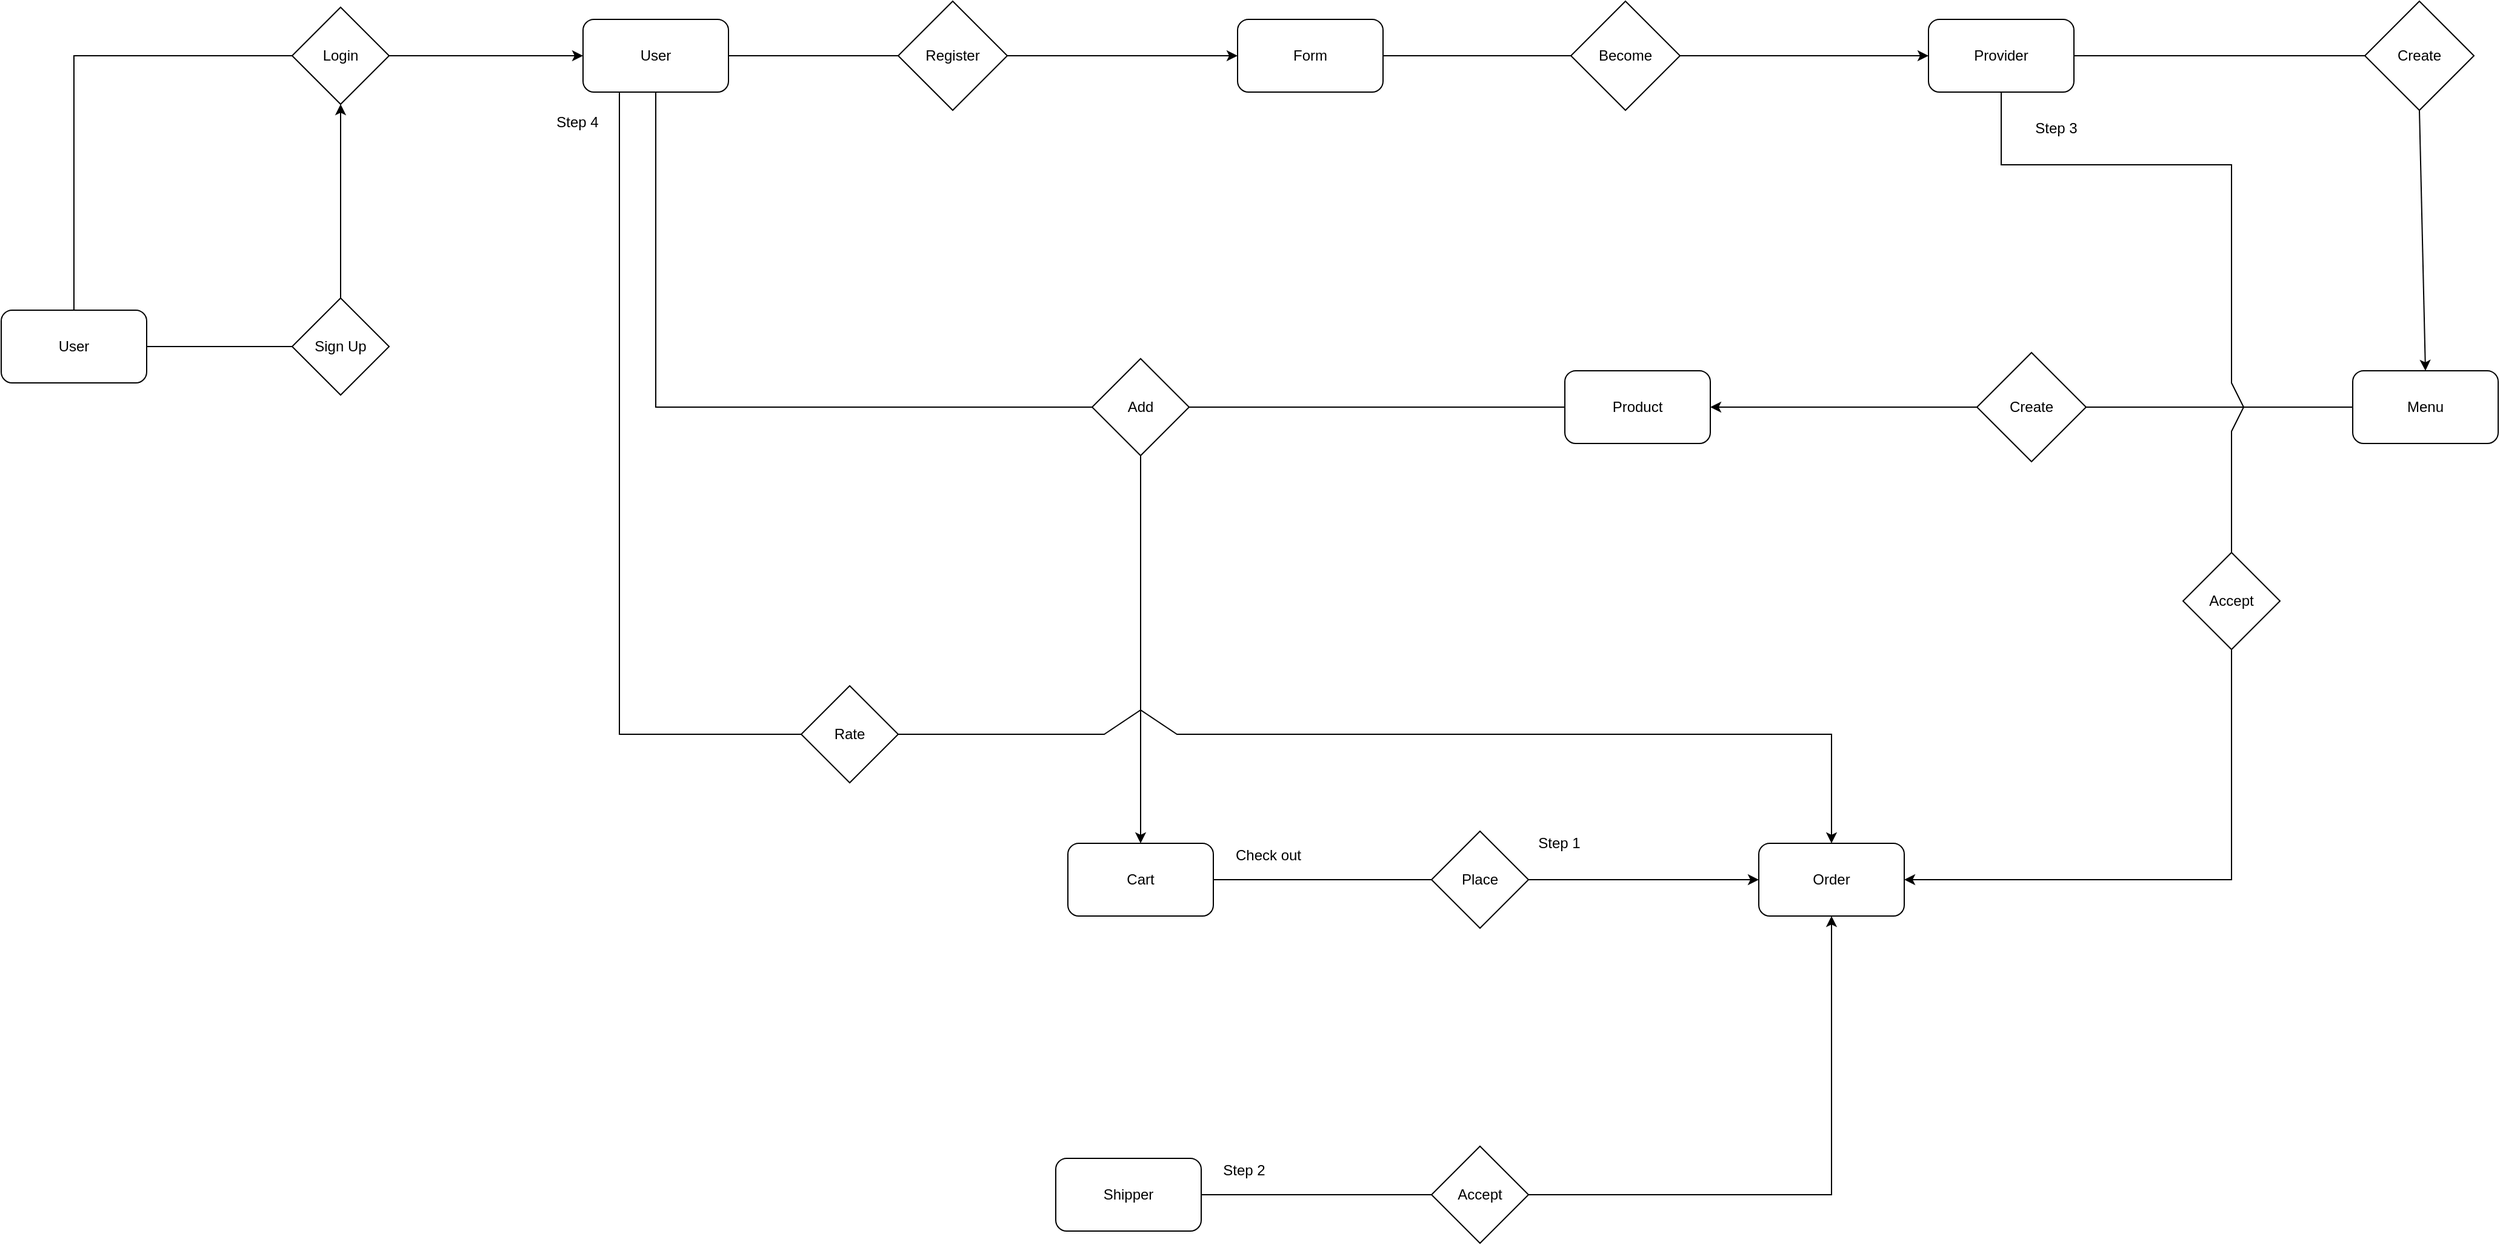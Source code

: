 <mxfile version="18.0.6" type="device"><diagram id="jg5zrBdc4ytuiQdHa0Vl" name="Page-1"><mxGraphModel dx="1770" dy="1725" grid="1" gridSize="10" guides="1" tooltips="1" connect="1" arrows="1" fold="1" page="1" pageScale="1" pageWidth="850" pageHeight="1100" math="0" shadow="0"><root><mxCell id="0"/><mxCell id="1" parent="0"/><mxCell id="OkF601YZ0cO3ytjXUbPB-1" value="User" style="rounded=1;whiteSpace=wrap;html=1;" parent="1" vertex="1"><mxGeometry x="-20" y="250" width="120" height="60" as="geometry"/></mxCell><mxCell id="OkF601YZ0cO3ytjXUbPB-2" value="User" style="rounded=1;whiteSpace=wrap;html=1;" parent="1" vertex="1"><mxGeometry x="460" y="10" width="120" height="60" as="geometry"/></mxCell><mxCell id="OkF601YZ0cO3ytjXUbPB-3" value="Login" style="rhombus;whiteSpace=wrap;html=1;" parent="1" vertex="1"><mxGeometry x="220" width="80" height="80" as="geometry"/></mxCell><mxCell id="OkF601YZ0cO3ytjXUbPB-5" value="" style="endArrow=none;html=1;rounded=0;exitX=0.5;exitY=0;exitDx=0;exitDy=0;entryX=0;entryY=0.5;entryDx=0;entryDy=0;" parent="1" source="OkF601YZ0cO3ytjXUbPB-1" target="OkF601YZ0cO3ytjXUbPB-3" edge="1"><mxGeometry width="50" height="50" relative="1" as="geometry"><mxPoint x="190" y="160" as="sourcePoint"/><mxPoint x="240" y="110" as="targetPoint"/><Array as="points"><mxPoint x="40" y="40"/></Array></mxGeometry></mxCell><mxCell id="OkF601YZ0cO3ytjXUbPB-6" value="" style="endArrow=classic;html=1;rounded=0;entryX=0;entryY=0.5;entryDx=0;entryDy=0;" parent="1" target="OkF601YZ0cO3ytjXUbPB-2" edge="1"><mxGeometry width="50" height="50" relative="1" as="geometry"><mxPoint x="300" y="40" as="sourcePoint"/><mxPoint x="300" y="30" as="targetPoint"/></mxGeometry></mxCell><mxCell id="OkF601YZ0cO3ytjXUbPB-9" value="Sign Up" style="rhombus;whiteSpace=wrap;html=1;" parent="1" vertex="1"><mxGeometry x="220" y="240" width="80" height="80" as="geometry"/></mxCell><mxCell id="OkF601YZ0cO3ytjXUbPB-10" value="" style="endArrow=classic;html=1;rounded=0;entryX=0.5;entryY=1;entryDx=0;entryDy=0;exitX=0.5;exitY=0;exitDx=0;exitDy=0;" parent="1" source="OkF601YZ0cO3ytjXUbPB-9" target="OkF601YZ0cO3ytjXUbPB-3" edge="1"><mxGeometry width="50" height="50" relative="1" as="geometry"><mxPoint x="240" y="240" as="sourcePoint"/><mxPoint x="290" y="190" as="targetPoint"/></mxGeometry></mxCell><mxCell id="OkF601YZ0cO3ytjXUbPB-12" value="" style="endArrow=none;html=1;rounded=0;exitX=1;exitY=0.5;exitDx=0;exitDy=0;entryX=0;entryY=0.5;entryDx=0;entryDy=0;" parent="1" source="OkF601YZ0cO3ytjXUbPB-1" target="OkF601YZ0cO3ytjXUbPB-9" edge="1"><mxGeometry width="50" height="50" relative="1" as="geometry"><mxPoint x="240" y="240" as="sourcePoint"/><mxPoint x="290" y="190" as="targetPoint"/></mxGeometry></mxCell><mxCell id="OkF601YZ0cO3ytjXUbPB-13" value="Form" style="rounded=1;whiteSpace=wrap;html=1;" parent="1" vertex="1"><mxGeometry x="1000" y="10" width="120" height="60" as="geometry"/></mxCell><mxCell id="OkF601YZ0cO3ytjXUbPB-14" value="Register" style="rhombus;whiteSpace=wrap;html=1;" parent="1" vertex="1"><mxGeometry x="720" y="-5" width="90" height="90" as="geometry"/></mxCell><mxCell id="OkF601YZ0cO3ytjXUbPB-15" value="" style="endArrow=none;html=1;rounded=0;exitX=1;exitY=0.5;exitDx=0;exitDy=0;entryX=0;entryY=0.5;entryDx=0;entryDy=0;" parent="1" source="OkF601YZ0cO3ytjXUbPB-2" target="OkF601YZ0cO3ytjXUbPB-14" edge="1"><mxGeometry width="50" height="50" relative="1" as="geometry"><mxPoint x="690" y="80" as="sourcePoint"/><mxPoint x="740" y="30" as="targetPoint"/></mxGeometry></mxCell><mxCell id="OkF601YZ0cO3ytjXUbPB-17" value="" style="endArrow=classic;html=1;rounded=0;entryX=0;entryY=0.5;entryDx=0;entryDy=0;exitX=1;exitY=0.5;exitDx=0;exitDy=0;" parent="1" source="OkF601YZ0cO3ytjXUbPB-14" target="OkF601YZ0cO3ytjXUbPB-13" edge="1"><mxGeometry width="50" height="50" relative="1" as="geometry"><mxPoint x="690" y="80" as="sourcePoint"/><mxPoint x="740" y="30" as="targetPoint"/></mxGeometry></mxCell><mxCell id="OkF601YZ0cO3ytjXUbPB-26" value="Provider" style="rounded=1;whiteSpace=wrap;html=1;" parent="1" vertex="1"><mxGeometry x="1570" y="10" width="120" height="60" as="geometry"/></mxCell><mxCell id="OkF601YZ0cO3ytjXUbPB-28" value="Become" style="rhombus;whiteSpace=wrap;html=1;" parent="1" vertex="1"><mxGeometry x="1275" y="-5" width="90" height="90" as="geometry"/></mxCell><mxCell id="OkF601YZ0cO3ytjXUbPB-29" value="" style="endArrow=none;html=1;rounded=0;exitX=1;exitY=0.5;exitDx=0;exitDy=0;entryX=0;entryY=0.5;entryDx=0;entryDy=0;" parent="1" source="OkF601YZ0cO3ytjXUbPB-13" target="OkF601YZ0cO3ytjXUbPB-28" edge="1"><mxGeometry width="50" height="50" relative="1" as="geometry"><mxPoint x="1250" y="50" as="sourcePoint"/><mxPoint x="1300" as="targetPoint"/></mxGeometry></mxCell><mxCell id="OkF601YZ0cO3ytjXUbPB-30" value="" style="endArrow=classic;html=1;rounded=0;entryX=0;entryY=0.5;entryDx=0;entryDy=0;exitX=1;exitY=0.5;exitDx=0;exitDy=0;" parent="1" source="OkF601YZ0cO3ytjXUbPB-28" target="OkF601YZ0cO3ytjXUbPB-26" edge="1"><mxGeometry width="50" height="50" relative="1" as="geometry"><mxPoint x="1370" y="40" as="sourcePoint"/><mxPoint x="1300" as="targetPoint"/><Array as="points"/></mxGeometry></mxCell><mxCell id="OkF601YZ0cO3ytjXUbPB-34" value="Menu" style="rounded=1;whiteSpace=wrap;html=1;" parent="1" vertex="1"><mxGeometry x="1920" y="300" width="120" height="60" as="geometry"/></mxCell><mxCell id="OkF601YZ0cO3ytjXUbPB-36" value="Create" style="rhombus;whiteSpace=wrap;html=1;" parent="1" vertex="1"><mxGeometry x="1930" y="-5" width="90" height="90" as="geometry"/></mxCell><mxCell id="OkF601YZ0cO3ytjXUbPB-38" value="" style="endArrow=none;html=1;rounded=0;exitX=1;exitY=0.5;exitDx=0;exitDy=0;entryX=0;entryY=0.5;entryDx=0;entryDy=0;" parent="1" source="OkF601YZ0cO3ytjXUbPB-26" target="OkF601YZ0cO3ytjXUbPB-36" edge="1"><mxGeometry width="50" height="50" relative="1" as="geometry"><mxPoint x="1850" y="30" as="sourcePoint"/><mxPoint x="1900" y="-20" as="targetPoint"/></mxGeometry></mxCell><mxCell id="OkF601YZ0cO3ytjXUbPB-39" value="" style="endArrow=classic;html=1;rounded=0;exitX=0.5;exitY=1;exitDx=0;exitDy=0;entryX=0.5;entryY=0;entryDx=0;entryDy=0;" parent="1" source="OkF601YZ0cO3ytjXUbPB-36" target="OkF601YZ0cO3ytjXUbPB-34" edge="1"><mxGeometry width="50" height="50" relative="1" as="geometry"><mxPoint x="1850" y="30" as="sourcePoint"/><mxPoint x="2000" y="190" as="targetPoint"/></mxGeometry></mxCell><mxCell id="OkF601YZ0cO3ytjXUbPB-40" value="Create" style="rhombus;whiteSpace=wrap;html=1;" parent="1" vertex="1"><mxGeometry x="1610" y="285" width="90" height="90" as="geometry"/></mxCell><mxCell id="OkF601YZ0cO3ytjXUbPB-41" value="Product" style="rounded=1;whiteSpace=wrap;html=1;" parent="1" vertex="1"><mxGeometry x="1270" y="300" width="120" height="60" as="geometry"/></mxCell><mxCell id="OkF601YZ0cO3ytjXUbPB-42" value="" style="endArrow=classic;html=1;rounded=0;exitX=0;exitY=0.5;exitDx=0;exitDy=0;entryX=1;entryY=0.5;entryDx=0;entryDy=0;" parent="1" source="OkF601YZ0cO3ytjXUbPB-40" target="OkF601YZ0cO3ytjXUbPB-41" edge="1"><mxGeometry width="50" height="50" relative="1" as="geometry"><mxPoint x="2160" y="340" as="sourcePoint"/><mxPoint x="1400" y="340" as="targetPoint"/></mxGeometry></mxCell><mxCell id="OkF601YZ0cO3ytjXUbPB-43" value="" style="endArrow=none;html=1;rounded=0;entryX=0;entryY=0.5;entryDx=0;entryDy=0;exitX=1;exitY=0.5;exitDx=0;exitDy=0;" parent="1" source="OkF601YZ0cO3ytjXUbPB-40" target="OkF601YZ0cO3ytjXUbPB-34" edge="1"><mxGeometry width="50" height="50" relative="1" as="geometry"><mxPoint x="1865" y="610" as="sourcePoint"/><mxPoint x="1805" y="470" as="targetPoint"/></mxGeometry></mxCell><mxCell id="OkF601YZ0cO3ytjXUbPB-44" value="Cart" style="rounded=1;whiteSpace=wrap;html=1;" parent="1" vertex="1"><mxGeometry x="860" y="690" width="120" height="60" as="geometry"/></mxCell><mxCell id="OkF601YZ0cO3ytjXUbPB-45" value="" style="endArrow=none;html=1;rounded=0;exitX=0.5;exitY=1;exitDx=0;exitDy=0;entryX=0;entryY=0.5;entryDx=0;entryDy=0;" parent="1" source="OkF601YZ0cO3ytjXUbPB-2" target="OkF601YZ0cO3ytjXUbPB-46" edge="1"><mxGeometry width="50" height="50" relative="1" as="geometry"><mxPoint x="560" y="120" as="sourcePoint"/><mxPoint x="1010" y="260" as="targetPoint"/><Array as="points"><mxPoint x="520" y="330"/></Array></mxGeometry></mxCell><mxCell id="OkF601YZ0cO3ytjXUbPB-46" value="Add" style="rhombus;whiteSpace=wrap;html=1;" parent="1" vertex="1"><mxGeometry x="880" y="290" width="80" height="80" as="geometry"/></mxCell><mxCell id="OkF601YZ0cO3ytjXUbPB-47" value="" style="endArrow=none;html=1;rounded=0;exitX=1;exitY=0.5;exitDx=0;exitDy=0;" parent="1" source="OkF601YZ0cO3ytjXUbPB-46" edge="1"><mxGeometry width="50" height="50" relative="1" as="geometry"><mxPoint x="960" y="320" as="sourcePoint"/><mxPoint x="1270" y="330" as="targetPoint"/></mxGeometry></mxCell><mxCell id="OkF601YZ0cO3ytjXUbPB-48" value="" style="endArrow=classic;html=1;rounded=0;entryX=0.5;entryY=0;entryDx=0;entryDy=0;exitX=0.5;exitY=1;exitDx=0;exitDy=0;" parent="1" source="OkF601YZ0cO3ytjXUbPB-46" target="OkF601YZ0cO3ytjXUbPB-44" edge="1"><mxGeometry width="50" height="50" relative="1" as="geometry"><mxPoint x="940" y="450" as="sourcePoint"/><mxPoint x="990" y="400" as="targetPoint"/></mxGeometry></mxCell><mxCell id="OkF601YZ0cO3ytjXUbPB-55" value="Place" style="rhombus;whiteSpace=wrap;html=1;" parent="1" vertex="1"><mxGeometry x="1160" y="680" width="80" height="80" as="geometry"/></mxCell><mxCell id="OkF601YZ0cO3ytjXUbPB-56" value="Order" style="rounded=1;whiteSpace=wrap;html=1;" parent="1" vertex="1"><mxGeometry x="1430" y="690" width="120" height="60" as="geometry"/></mxCell><mxCell id="OkF601YZ0cO3ytjXUbPB-58" value="" style="endArrow=none;html=1;rounded=0;exitX=1;exitY=0.5;exitDx=0;exitDy=0;entryX=0;entryY=0.5;entryDx=0;entryDy=0;" parent="1" source="OkF601YZ0cO3ytjXUbPB-44" target="OkF601YZ0cO3ytjXUbPB-55" edge="1"><mxGeometry width="50" height="50" relative="1" as="geometry"><mxPoint x="1190" y="660" as="sourcePoint"/><mxPoint x="1240" y="610" as="targetPoint"/></mxGeometry></mxCell><mxCell id="OkF601YZ0cO3ytjXUbPB-60" value="" style="endArrow=classic;html=1;rounded=0;entryX=0;entryY=0.5;entryDx=0;entryDy=0;exitX=1;exitY=0.5;exitDx=0;exitDy=0;" parent="1" source="OkF601YZ0cO3ytjXUbPB-55" target="OkF601YZ0cO3ytjXUbPB-56" edge="1"><mxGeometry width="50" height="50" relative="1" as="geometry"><mxPoint x="1190" y="660" as="sourcePoint"/><mxPoint x="1240" y="610" as="targetPoint"/></mxGeometry></mxCell><mxCell id="OkF601YZ0cO3ytjXUbPB-61" value="Check out" style="text;html=1;align=center;verticalAlign=middle;resizable=0;points=[];autosize=1;strokeColor=none;fillColor=none;" parent="1" vertex="1"><mxGeometry x="990" y="690" width="70" height="20" as="geometry"/></mxCell><mxCell id="OkF601YZ0cO3ytjXUbPB-63" value="Shipper" style="rounded=1;whiteSpace=wrap;html=1;" parent="1" vertex="1"><mxGeometry x="850" y="950" width="120" height="60" as="geometry"/></mxCell><mxCell id="OkF601YZ0cO3ytjXUbPB-64" value="Accept" style="rhombus;whiteSpace=wrap;html=1;" parent="1" vertex="1"><mxGeometry x="1160" y="940" width="80" height="80" as="geometry"/></mxCell><mxCell id="OkF601YZ0cO3ytjXUbPB-65" value="" style="endArrow=none;html=1;rounded=0;exitX=1;exitY=0.5;exitDx=0;exitDy=0;entryX=0;entryY=0.5;entryDx=0;entryDy=0;" parent="1" source="OkF601YZ0cO3ytjXUbPB-63" target="OkF601YZ0cO3ytjXUbPB-64" edge="1"><mxGeometry width="50" height="50" relative="1" as="geometry"><mxPoint x="1170" y="860" as="sourcePoint"/><mxPoint x="1220" y="810" as="targetPoint"/></mxGeometry></mxCell><mxCell id="OkF601YZ0cO3ytjXUbPB-66" value="" style="endArrow=classic;html=1;rounded=0;entryX=0.5;entryY=1;entryDx=0;entryDy=0;exitX=1;exitY=0.5;exitDx=0;exitDy=0;" parent="1" source="OkF601YZ0cO3ytjXUbPB-64" target="OkF601YZ0cO3ytjXUbPB-56" edge="1"><mxGeometry width="50" height="50" relative="1" as="geometry"><mxPoint x="1160" y="870" as="sourcePoint"/><mxPoint x="1210" y="820" as="targetPoint"/><Array as="points"><mxPoint x="1490" y="980"/></Array></mxGeometry></mxCell><mxCell id="OkF601YZ0cO3ytjXUbPB-71" value="Step 1" style="text;html=1;align=center;verticalAlign=middle;resizable=0;points=[];autosize=1;strokeColor=none;fillColor=none;" parent="1" vertex="1"><mxGeometry x="1240" y="680" width="50" height="20" as="geometry"/></mxCell><mxCell id="OkF601YZ0cO3ytjXUbPB-73" value="Accept" style="rhombus;whiteSpace=wrap;html=1;" parent="1" vertex="1"><mxGeometry x="1780" y="450" width="80" height="80" as="geometry"/></mxCell><mxCell id="OkF601YZ0cO3ytjXUbPB-75" value="" style="endArrow=none;html=1;rounded=0;entryX=0.5;entryY=1;entryDx=0;entryDy=0;exitX=0.5;exitY=0;exitDx=0;exitDy=0;" parent="1" source="OkF601YZ0cO3ytjXUbPB-73" target="OkF601YZ0cO3ytjXUbPB-26" edge="1"><mxGeometry width="50" height="50" relative="1" as="geometry"><mxPoint x="1820" y="410" as="sourcePoint"/><mxPoint x="1480" y="450" as="targetPoint"/><Array as="points"><mxPoint x="1820" y="350"/><mxPoint x="1830" y="330"/><mxPoint x="1820" y="310"/><mxPoint x="1820" y="130"/><mxPoint x="1630" y="130"/></Array></mxGeometry></mxCell><mxCell id="OkF601YZ0cO3ytjXUbPB-76" value="" style="endArrow=classic;html=1;rounded=0;entryX=1;entryY=0.5;entryDx=0;entryDy=0;exitX=0.5;exitY=1;exitDx=0;exitDy=0;" parent="1" source="OkF601YZ0cO3ytjXUbPB-73" target="OkF601YZ0cO3ytjXUbPB-56" edge="1"><mxGeometry width="50" height="50" relative="1" as="geometry"><mxPoint x="1400" y="630" as="sourcePoint"/><mxPoint x="1450" y="580" as="targetPoint"/><Array as="points"><mxPoint x="1820" y="720"/></Array></mxGeometry></mxCell><mxCell id="OkF601YZ0cO3ytjXUbPB-82" value="Step 2" style="text;html=1;align=center;verticalAlign=middle;resizable=0;points=[];autosize=1;strokeColor=none;fillColor=none;" parent="1" vertex="1"><mxGeometry x="980" y="950" width="50" height="20" as="geometry"/></mxCell><mxCell id="OkF601YZ0cO3ytjXUbPB-83" value="Step 3" style="text;html=1;align=center;verticalAlign=middle;resizable=0;points=[];autosize=1;strokeColor=none;fillColor=none;" parent="1" vertex="1"><mxGeometry x="1650" y="90" width="50" height="20" as="geometry"/></mxCell><mxCell id="OkF601YZ0cO3ytjXUbPB-102" value="" style="endArrow=none;html=1;rounded=0;entryX=0.25;entryY=1;entryDx=0;entryDy=0;exitX=0;exitY=0.5;exitDx=0;exitDy=0;" parent="1" source="OkF601YZ0cO3ytjXUbPB-103" target="OkF601YZ0cO3ytjXUbPB-2" edge="1"><mxGeometry width="50" height="50" relative="1" as="geometry"><mxPoint x="470" y="520" as="sourcePoint"/><mxPoint x="810" y="330" as="targetPoint"/><Array as="points"><mxPoint x="490" y="600"/></Array></mxGeometry></mxCell><mxCell id="OkF601YZ0cO3ytjXUbPB-103" value="Rate" style="rhombus;whiteSpace=wrap;html=1;" parent="1" vertex="1"><mxGeometry x="640" y="560" width="80" height="80" as="geometry"/></mxCell><mxCell id="OkF601YZ0cO3ytjXUbPB-104" value="" style="endArrow=classic;html=1;rounded=0;entryX=0.5;entryY=0;entryDx=0;entryDy=0;exitX=1;exitY=0.5;exitDx=0;exitDy=0;" parent="1" source="OkF601YZ0cO3ytjXUbPB-103" target="OkF601YZ0cO3ytjXUbPB-56" edge="1"><mxGeometry width="50" height="50" relative="1" as="geometry"><mxPoint x="1150" y="610" as="sourcePoint"/><mxPoint x="1200" y="560" as="targetPoint"/><Array as="points"><mxPoint x="890" y="600"/><mxPoint x="920" y="580"/><mxPoint x="950" y="600"/><mxPoint x="1490" y="600"/></Array></mxGeometry></mxCell><mxCell id="OkF601YZ0cO3ytjXUbPB-105" value="Step 4" style="text;html=1;align=center;verticalAlign=middle;resizable=0;points=[];autosize=1;strokeColor=none;fillColor=none;" parent="1" vertex="1"><mxGeometry x="430" y="85" width="50" height="20" as="geometry"/></mxCell></root></mxGraphModel></diagram></mxfile>